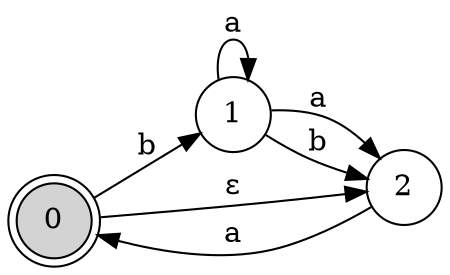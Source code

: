 digraph { rankdir=LR; size="8,5" node [shape=circle] 0 -> 1 [label="b"]; 0 -> 2 [label="ε"]; 1 -> 1 [label="a"]; 1 -> 2 [label="a"]; 1 -> 2 [label="b"]; 2 -> 0 [label="a"]; 0 [shape = doublecircle]0 [style = filled, fillcolor = lightgrey]}